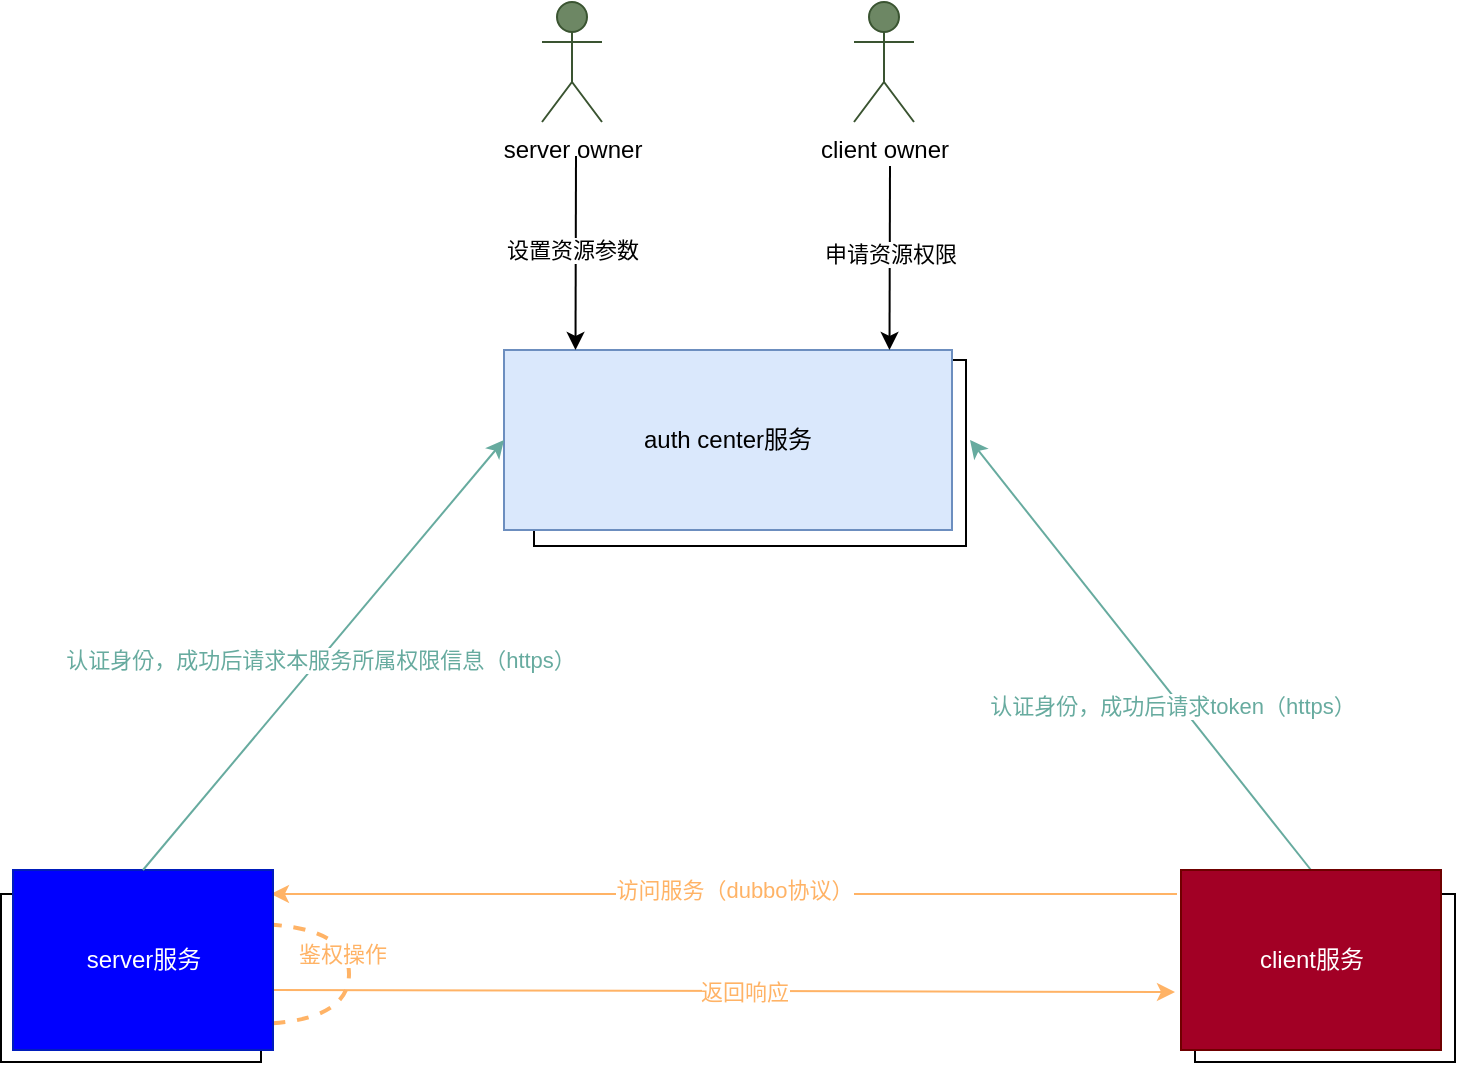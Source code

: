 <mxfile version="15.2.1" type="github">
  <diagram id="Rt_aOJDZjldqN0n_Yfco" name="第 1 页">
    <mxGraphModel dx="1426" dy="749" grid="0" gridSize="10" guides="1" tooltips="1" connect="1" arrows="1" fold="1" page="1" pageScale="1" pageWidth="827" pageHeight="1169" math="0" shadow="0">
      <root>
        <mxCell id="0" />
        <mxCell id="1" parent="0" />
        <mxCell id="FW1CljVprD20GtqrH7NL-65" value="" style="rounded=0;whiteSpace=wrap;html=1;fillColor=#FFFFFF;" vertex="1" parent="1">
          <mxGeometry x="331" y="237" width="216" height="93" as="geometry" />
        </mxCell>
        <mxCell id="FW1CljVprD20GtqrH7NL-64" value="" style="rounded=0;whiteSpace=wrap;html=1;fillColor=#FFFFFF;" vertex="1" parent="1">
          <mxGeometry x="64.5" y="504" width="130" height="84" as="geometry" />
        </mxCell>
        <mxCell id="FW1CljVprD20GtqrH7NL-63" value="" style="rounded=0;whiteSpace=wrap;html=1;fillColor=#FFFFFF;" vertex="1" parent="1">
          <mxGeometry x="661.5" y="504" width="130" height="84" as="geometry" />
        </mxCell>
        <mxCell id="FW1CljVprD20GtqrH7NL-1" value="auth center服务" style="rounded=0;whiteSpace=wrap;html=1;fillColor=#dae8fc;strokeColor=#6c8ebf;" vertex="1" parent="1">
          <mxGeometry x="316" y="232" width="224" height="90" as="geometry" />
        </mxCell>
        <mxCell id="FW1CljVprD20GtqrH7NL-10" style="edgeStyle=none;rounded=0;orthogonalLoop=1;jettySize=auto;html=1;entryX=0.992;entryY=0.133;entryDx=0;entryDy=0;entryPerimeter=0;strokeColor=#FFB366;" edge="1" parent="1" target="FW1CljVprD20GtqrH7NL-4">
          <mxGeometry relative="1" as="geometry">
            <mxPoint x="652.5" y="504" as="sourcePoint" />
            <mxPoint x="206.5" y="501" as="targetPoint" />
            <Array as="points">
              <mxPoint x="462.5" y="504" />
            </Array>
          </mxGeometry>
        </mxCell>
        <mxCell id="FW1CljVprD20GtqrH7NL-11" value="&lt;font color=&quot;#ffb366&quot;&gt;访问服务（dubbo协议）&lt;/font&gt;" style="edgeLabel;html=1;align=center;verticalAlign=middle;resizable=0;points=[];fontColor=#A20025;" vertex="1" connectable="0" parent="FW1CljVprD20GtqrH7NL-10">
          <mxGeometry x="0.14" relative="1" as="geometry">
            <mxPoint x="36" y="-2" as="offset" />
          </mxGeometry>
        </mxCell>
        <mxCell id="FW1CljVprD20GtqrH7NL-78" style="edgeStyle=none;rounded=0;orthogonalLoop=1;jettySize=auto;html=1;fontColor=#000000;startArrow=none;startFill=0;strokeColor=#67AB9F;strokeWidth=1;exitX=0.5;exitY=0;exitDx=0;exitDy=0;" edge="1" parent="1" source="FW1CljVprD20GtqrH7NL-3">
          <mxGeometry relative="1" as="geometry">
            <mxPoint x="549" y="277" as="targetPoint" />
          </mxGeometry>
        </mxCell>
        <mxCell id="FW1CljVprD20GtqrH7NL-79" value="&lt;font color=&quot;#67ab9f&quot;&gt;认证身份，成功后请求token（https）&lt;/font&gt;" style="edgeLabel;html=1;align=center;verticalAlign=middle;resizable=0;points=[];fontColor=#000000;" vertex="1" connectable="0" parent="FW1CljVprD20GtqrH7NL-78">
          <mxGeometry x="0.084" relative="1" as="geometry">
            <mxPoint x="23" y="34" as="offset" />
          </mxGeometry>
        </mxCell>
        <mxCell id="FW1CljVprD20GtqrH7NL-3" value="client服务" style="rounded=0;whiteSpace=wrap;html=1;fillColor=#a20025;strokeColor=#6F0000;fontColor=#ffffff;" vertex="1" parent="1">
          <mxGeometry x="654.5" y="492" width="130" height="90" as="geometry" />
        </mxCell>
        <mxCell id="FW1CljVprD20GtqrH7NL-15" style="edgeStyle=none;rounded=0;orthogonalLoop=1;jettySize=auto;html=1;exitX=1;exitY=0.667;exitDx=0;exitDy=0;exitPerimeter=0;strokeColor=#FFB366;" edge="1" parent="1" source="FW1CljVprD20GtqrH7NL-4">
          <mxGeometry relative="1" as="geometry">
            <mxPoint x="206.5" y="552.5" as="sourcePoint" />
            <mxPoint x="651.5" y="553" as="targetPoint" />
          </mxGeometry>
        </mxCell>
        <mxCell id="FW1CljVprD20GtqrH7NL-16" value="&lt;font color=&quot;#ffb366&quot;&gt;返回响应&lt;/font&gt;" style="edgeLabel;html=1;align=center;verticalAlign=middle;resizable=0;points=[];fontColor=#0000FF;" vertex="1" connectable="0" parent="FW1CljVprD20GtqrH7NL-15">
          <mxGeometry x="-0.215" y="3" relative="1" as="geometry">
            <mxPoint x="58" y="3" as="offset" />
          </mxGeometry>
        </mxCell>
        <mxCell id="FW1CljVprD20GtqrH7NL-18" value="" style="endArrow=none;dashed=1;html=1;strokeWidth=2;edgeStyle=orthogonalEdgeStyle;curved=1;strokeColor=#FFB366;" edge="1" parent="1">
          <mxGeometry width="50" height="50" relative="1" as="geometry">
            <mxPoint x="188.5" y="569" as="sourcePoint" />
            <mxPoint x="188.5" y="519" as="targetPoint" />
            <Array as="points">
              <mxPoint x="238.5" y="569" />
              <mxPoint x="238.5" y="519" />
            </Array>
          </mxGeometry>
        </mxCell>
        <mxCell id="FW1CljVprD20GtqrH7NL-19" value="&lt;font color=&quot;#ffb366&quot;&gt;鉴权操作&lt;/font&gt;" style="edgeLabel;html=1;align=center;verticalAlign=middle;resizable=0;points=[];fontColor=#0000FF;" vertex="1" connectable="0" parent="FW1CljVprD20GtqrH7NL-18">
          <mxGeometry x="0.133" y="4" relative="1" as="geometry">
            <mxPoint as="offset" />
          </mxGeometry>
        </mxCell>
        <mxCell id="FW1CljVprD20GtqrH7NL-4" value="server服务" style="rounded=0;whiteSpace=wrap;html=1;fillColor=#0000FF;strokeColor=#001DBC;fontColor=#ffffff;" vertex="1" parent="1">
          <mxGeometry x="70.5" y="492" width="130" height="90" as="geometry" />
        </mxCell>
        <mxCell id="FW1CljVprD20GtqrH7NL-67" style="edgeStyle=none;rounded=0;orthogonalLoop=1;jettySize=auto;html=1;entryX=0.25;entryY=0;entryDx=0;entryDy=0;startArrow=none;startFill=0;strokeWidth=1;strokeColor=#000000;" edge="1" parent="1">
          <mxGeometry relative="1" as="geometry">
            <mxPoint x="352" y="135" as="sourcePoint" />
            <mxPoint x="351.75" y="232" as="targetPoint" />
          </mxGeometry>
        </mxCell>
        <mxCell id="FW1CljVprD20GtqrH7NL-75" value="设置资源参数" style="edgeLabel;html=1;align=center;verticalAlign=middle;resizable=0;points=[];fontColor=#000000;" vertex="1" connectable="0" parent="FW1CljVprD20GtqrH7NL-67">
          <mxGeometry x="-0.029" y="-2" relative="1" as="geometry">
            <mxPoint as="offset" />
          </mxGeometry>
        </mxCell>
        <mxCell id="FW1CljVprD20GtqrH7NL-32" value="&lt;font color=&quot;#000000&quot;&gt;server owner&lt;/font&gt;" style="shape=umlActor;verticalLabelPosition=bottom;verticalAlign=top;html=1;outlineConnect=0;fillColor=#6d8764;strokeColor=#3A5431;fontColor=#ffffff;" vertex="1" parent="1">
          <mxGeometry x="335" y="58" width="30" height="60" as="geometry" />
        </mxCell>
        <mxCell id="FW1CljVprD20GtqrH7NL-70" style="edgeStyle=none;rounded=0;orthogonalLoop=1;jettySize=auto;html=1;entryX=0.25;entryY=0;entryDx=0;entryDy=0;startArrow=none;startFill=0;strokeWidth=1;strokeColor=#000000;" edge="1" parent="1">
          <mxGeometry relative="1" as="geometry">
            <mxPoint x="509" y="140" as="sourcePoint" />
            <mxPoint x="508.75" y="232" as="targetPoint" />
          </mxGeometry>
        </mxCell>
        <mxCell id="FW1CljVprD20GtqrH7NL-76" value="&lt;font color=&quot;#000000&quot;&gt;申请资源权限&lt;/font&gt;" style="edgeLabel;html=1;align=center;verticalAlign=middle;resizable=0;points=[];fontColor=#A20025;" vertex="1" connectable="0" parent="FW1CljVprD20GtqrH7NL-70">
          <mxGeometry x="-0.059" relative="1" as="geometry">
            <mxPoint as="offset" />
          </mxGeometry>
        </mxCell>
        <mxCell id="FW1CljVprD20GtqrH7NL-71" value="&lt;font color=&quot;#000000&quot;&gt;client owner&lt;/font&gt;" style="shape=umlActor;verticalLabelPosition=bottom;verticalAlign=top;html=1;outlineConnect=0;fillColor=#6d8764;strokeColor=#3A5431;fontColor=#ffffff;" vertex="1" parent="1">
          <mxGeometry x="491" y="58" width="30" height="60" as="geometry" />
        </mxCell>
        <mxCell id="FW1CljVprD20GtqrH7NL-80" value="&lt;font color=&quot;#67ab9f&quot;&gt;认证身份，成功后请求本服务所属权限信息（https）&lt;/font&gt;" style="edgeStyle=none;rounded=0;orthogonalLoop=1;jettySize=auto;html=1;exitX=0.5;exitY=0;exitDx=0;exitDy=0;entryX=0;entryY=0.5;entryDx=0;entryDy=0;strokeColor=#67AB9F;startArrow=none;startFill=0;" edge="1" parent="1" source="FW1CljVprD20GtqrH7NL-4" target="FW1CljVprD20GtqrH7NL-1">
          <mxGeometry x="-0.023" relative="1" as="geometry">
            <mxPoint x="75" y="372" as="sourcePoint" />
            <mxPoint x="242" y="281" as="targetPoint" />
            <mxPoint as="offset" />
          </mxGeometry>
        </mxCell>
      </root>
    </mxGraphModel>
  </diagram>
</mxfile>
